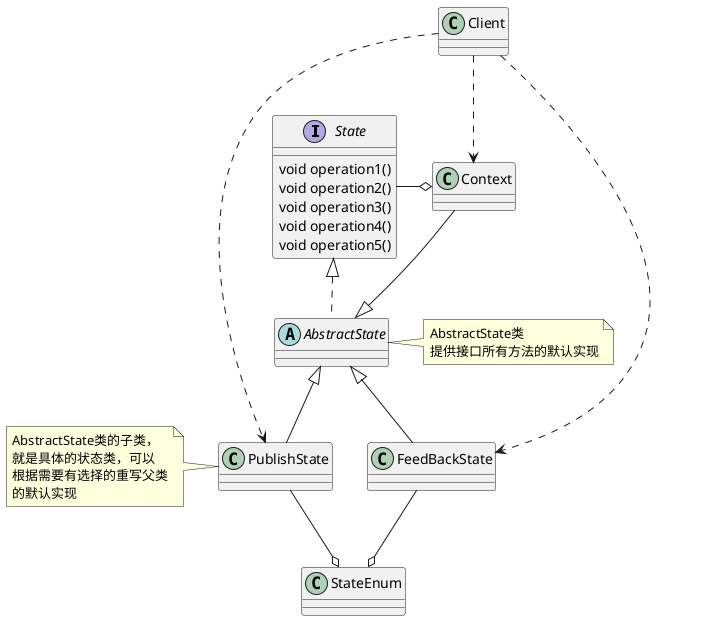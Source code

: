 @startuml

interface State
State : void operation1()
State : void operation2()
State : void operation3()
State : void operation4()
State : void operation5()

abstract AbstractState
class FeedBackState
class PublishState
State <|.. AbstractState
AbstractState <|-- FeedBackState
AbstractState <|-- PublishState
class StateEnum
class Context
class Client
FeedBackState --o StateEnum
PublishState --o StateEnum
State -right-o Context
Context --|> AbstractState
Client ..> Context
Client ..> FeedBackState
Client ..> PublishState
note as n1
AbstractState类
提供接口所有方法的默认实现
end note
n1 .left. AbstractState
note as n2
AbstractState类的子类，
就是具体的状态类，可以
根据需要有选择的重写父类
的默认实现
end note
PublishState .left. n2
@enduml